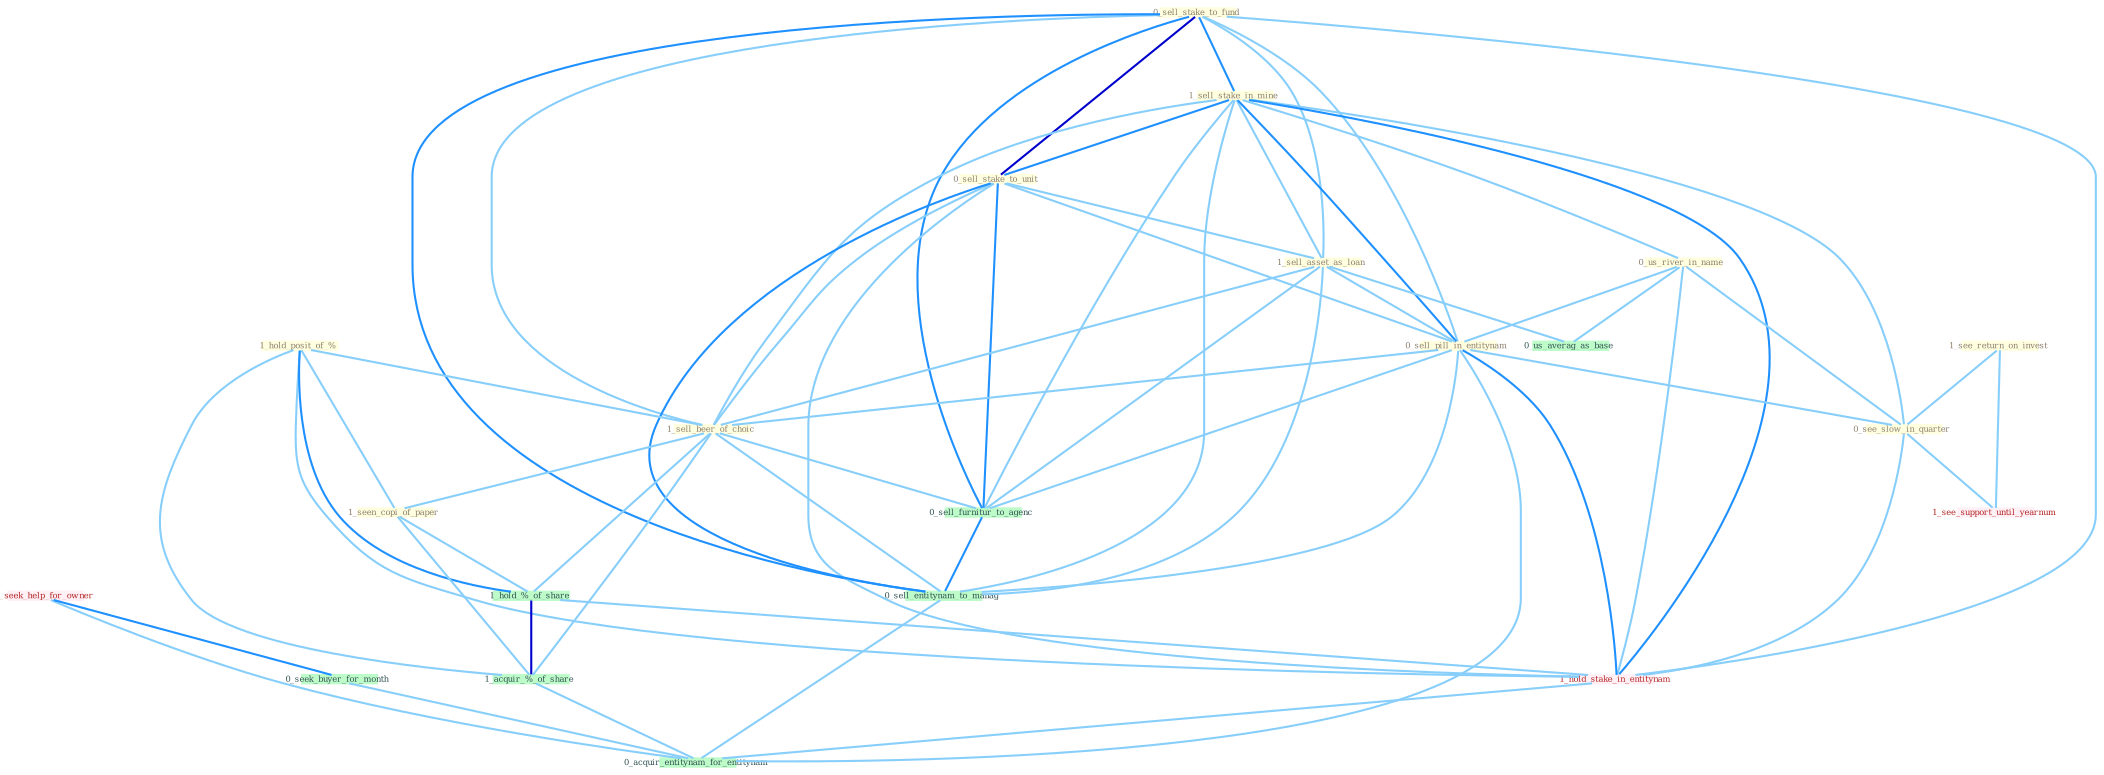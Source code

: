 Graph G{ 
    node
    [shape=polygon,style=filled,width=.5,height=.06,color="#BDFCC9",fixedsize=true,fontsize=4,
    fontcolor="#2f4f4f"];
    {node
    [color="#ffffe0", fontcolor="#8b7d6b"] "0_sell_stake_to_fund " "1_sell_stake_in_mine " "1_see_return_on_invest " "0_sell_stake_to_unit " "0_us_river_in_name " "1_sell_asset_as_loan " "0_sell_pill_in_entitynam " "0_see_slow_in_quarter " "1_hold_posit_of_% " "1_sell_beer_of_choic " "1_seen_copi_of_paper "}
{node [color="#fff0f5", fontcolor="#b22222"] "1_hold_stake_in_entitynam " "1_seek_help_for_owner " "1_see_support_until_yearnum "}
edge [color="#B0E2FF"];

	"0_sell_stake_to_fund " -- "1_sell_stake_in_mine " [w="2", color="#1e90ff" , len=0.8];
	"0_sell_stake_to_fund " -- "0_sell_stake_to_unit " [w="3", color="#0000cd" , len=0.6];
	"0_sell_stake_to_fund " -- "1_sell_asset_as_loan " [w="1", color="#87cefa" ];
	"0_sell_stake_to_fund " -- "0_sell_pill_in_entitynam " [w="1", color="#87cefa" ];
	"0_sell_stake_to_fund " -- "1_sell_beer_of_choic " [w="1", color="#87cefa" ];
	"0_sell_stake_to_fund " -- "1_hold_stake_in_entitynam " [w="1", color="#87cefa" ];
	"0_sell_stake_to_fund " -- "0_sell_furnitur_to_agenc " [w="2", color="#1e90ff" , len=0.8];
	"0_sell_stake_to_fund " -- "0_sell_entitynam_to_manag " [w="2", color="#1e90ff" , len=0.8];
	"1_sell_stake_in_mine " -- "0_sell_stake_to_unit " [w="2", color="#1e90ff" , len=0.8];
	"1_sell_stake_in_mine " -- "0_us_river_in_name " [w="1", color="#87cefa" ];
	"1_sell_stake_in_mine " -- "1_sell_asset_as_loan " [w="1", color="#87cefa" ];
	"1_sell_stake_in_mine " -- "0_sell_pill_in_entitynam " [w="2", color="#1e90ff" , len=0.8];
	"1_sell_stake_in_mine " -- "0_see_slow_in_quarter " [w="1", color="#87cefa" ];
	"1_sell_stake_in_mine " -- "1_sell_beer_of_choic " [w="1", color="#87cefa" ];
	"1_sell_stake_in_mine " -- "1_hold_stake_in_entitynam " [w="2", color="#1e90ff" , len=0.8];
	"1_sell_stake_in_mine " -- "0_sell_furnitur_to_agenc " [w="1", color="#87cefa" ];
	"1_sell_stake_in_mine " -- "0_sell_entitynam_to_manag " [w="1", color="#87cefa" ];
	"1_see_return_on_invest " -- "0_see_slow_in_quarter " [w="1", color="#87cefa" ];
	"1_see_return_on_invest " -- "1_see_support_until_yearnum " [w="1", color="#87cefa" ];
	"0_sell_stake_to_unit " -- "1_sell_asset_as_loan " [w="1", color="#87cefa" ];
	"0_sell_stake_to_unit " -- "0_sell_pill_in_entitynam " [w="1", color="#87cefa" ];
	"0_sell_stake_to_unit " -- "1_sell_beer_of_choic " [w="1", color="#87cefa" ];
	"0_sell_stake_to_unit " -- "1_hold_stake_in_entitynam " [w="1", color="#87cefa" ];
	"0_sell_stake_to_unit " -- "0_sell_furnitur_to_agenc " [w="2", color="#1e90ff" , len=0.8];
	"0_sell_stake_to_unit " -- "0_sell_entitynam_to_manag " [w="2", color="#1e90ff" , len=0.8];
	"0_us_river_in_name " -- "0_sell_pill_in_entitynam " [w="1", color="#87cefa" ];
	"0_us_river_in_name " -- "0_see_slow_in_quarter " [w="1", color="#87cefa" ];
	"0_us_river_in_name " -- "1_hold_stake_in_entitynam " [w="1", color="#87cefa" ];
	"0_us_river_in_name " -- "0_us_averag_as_base " [w="1", color="#87cefa" ];
	"1_sell_asset_as_loan " -- "0_sell_pill_in_entitynam " [w="1", color="#87cefa" ];
	"1_sell_asset_as_loan " -- "1_sell_beer_of_choic " [w="1", color="#87cefa" ];
	"1_sell_asset_as_loan " -- "0_sell_furnitur_to_agenc " [w="1", color="#87cefa" ];
	"1_sell_asset_as_loan " -- "0_us_averag_as_base " [w="1", color="#87cefa" ];
	"1_sell_asset_as_loan " -- "0_sell_entitynam_to_manag " [w="1", color="#87cefa" ];
	"0_sell_pill_in_entitynam " -- "0_see_slow_in_quarter " [w="1", color="#87cefa" ];
	"0_sell_pill_in_entitynam " -- "1_sell_beer_of_choic " [w="1", color="#87cefa" ];
	"0_sell_pill_in_entitynam " -- "1_hold_stake_in_entitynam " [w="2", color="#1e90ff" , len=0.8];
	"0_sell_pill_in_entitynam " -- "0_sell_furnitur_to_agenc " [w="1", color="#87cefa" ];
	"0_sell_pill_in_entitynam " -- "0_sell_entitynam_to_manag " [w="1", color="#87cefa" ];
	"0_sell_pill_in_entitynam " -- "0_acquir_entitynam_for_entitynam " [w="1", color="#87cefa" ];
	"0_see_slow_in_quarter " -- "1_hold_stake_in_entitynam " [w="1", color="#87cefa" ];
	"0_see_slow_in_quarter " -- "1_see_support_until_yearnum " [w="1", color="#87cefa" ];
	"1_hold_posit_of_% " -- "1_sell_beer_of_choic " [w="1", color="#87cefa" ];
	"1_hold_posit_of_% " -- "1_seen_copi_of_paper " [w="1", color="#87cefa" ];
	"1_hold_posit_of_% " -- "1_hold_%_of_share " [w="2", color="#1e90ff" , len=0.8];
	"1_hold_posit_of_% " -- "1_hold_stake_in_entitynam " [w="1", color="#87cefa" ];
	"1_hold_posit_of_% " -- "1_acquir_%_of_share " [w="1", color="#87cefa" ];
	"1_sell_beer_of_choic " -- "1_seen_copi_of_paper " [w="1", color="#87cefa" ];
	"1_sell_beer_of_choic " -- "1_hold_%_of_share " [w="1", color="#87cefa" ];
	"1_sell_beer_of_choic " -- "1_acquir_%_of_share " [w="1", color="#87cefa" ];
	"1_sell_beer_of_choic " -- "0_sell_furnitur_to_agenc " [w="1", color="#87cefa" ];
	"1_sell_beer_of_choic " -- "0_sell_entitynam_to_manag " [w="1", color="#87cefa" ];
	"1_seen_copi_of_paper " -- "1_hold_%_of_share " [w="1", color="#87cefa" ];
	"1_seen_copi_of_paper " -- "1_acquir_%_of_share " [w="1", color="#87cefa" ];
	"1_hold_%_of_share " -- "1_hold_stake_in_entitynam " [w="1", color="#87cefa" ];
	"1_hold_%_of_share " -- "1_acquir_%_of_share " [w="3", color="#0000cd" , len=0.6];
	"1_hold_stake_in_entitynam " -- "0_acquir_entitynam_for_entitynam " [w="1", color="#87cefa" ];
	"1_seek_help_for_owner " -- "0_seek_buyer_for_month " [w="2", color="#1e90ff" , len=0.8];
	"1_seek_help_for_owner " -- "0_acquir_entitynam_for_entitynam " [w="1", color="#87cefa" ];
	"0_seek_buyer_for_month " -- "0_acquir_entitynam_for_entitynam " [w="1", color="#87cefa" ];
	"1_acquir_%_of_share " -- "0_acquir_entitynam_for_entitynam " [w="1", color="#87cefa" ];
	"0_sell_furnitur_to_agenc " -- "0_sell_entitynam_to_manag " [w="2", color="#1e90ff" , len=0.8];
	"0_sell_entitynam_to_manag " -- "0_acquir_entitynam_for_entitynam " [w="1", color="#87cefa" ];
}